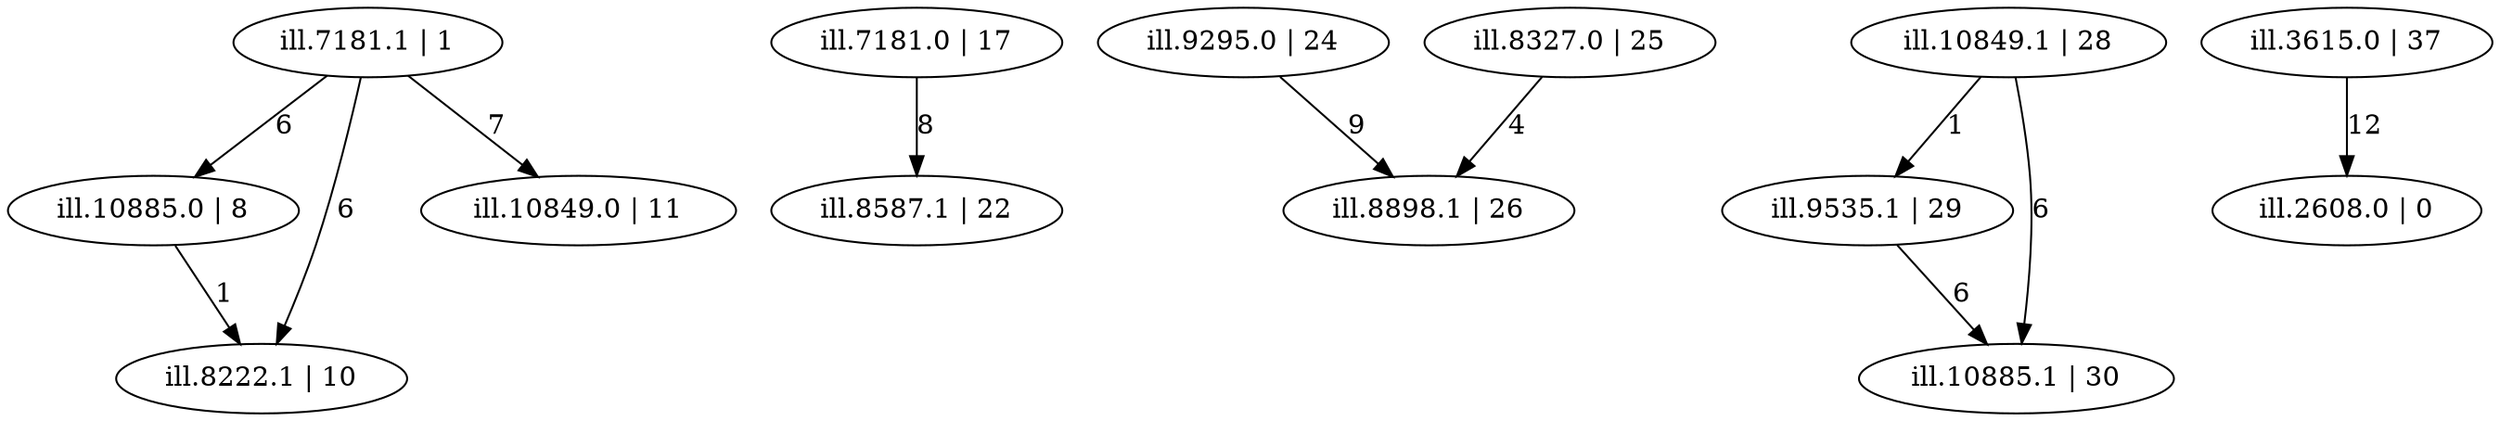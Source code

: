 digraph G {
	1 -> 8 [label="6"];
	1 -> 10 [label="6"];
	1 -> 11 [label="7"];
	8 -> 10 [label="1"];
	17 -> 22 [label="8"];
	24 -> 26 [label="9"];
	25 -> 26 [label="4"];
	28 -> 29 [label="1"];
	28 -> 30 [label="6"];
	29 -> 30 [label="6"];
	37 -> 0 [label="12"];
	11 [label="ill.10849.0 | 11"];
	28 [label="ill.10849.1 | 28"];
	8 [label="ill.10885.0 | 8"];
	30 [label="ill.10885.1 | 30"];
	0 [label="ill.2608.0 | 0"];
	37 [label="ill.3615.0 | 37"];
	17 [label="ill.7181.0 | 17"];
	1 [label="ill.7181.1 | 1"];
	10 [label="ill.8222.1 | 10"];
	25 [label="ill.8327.0 | 25"];
	22 [label="ill.8587.1 | 22"];
	26 [label="ill.8898.1 | 26"];
	24 [label="ill.9295.0 | 24"];
	29 [label="ill.9535.1 | 29"];
}
